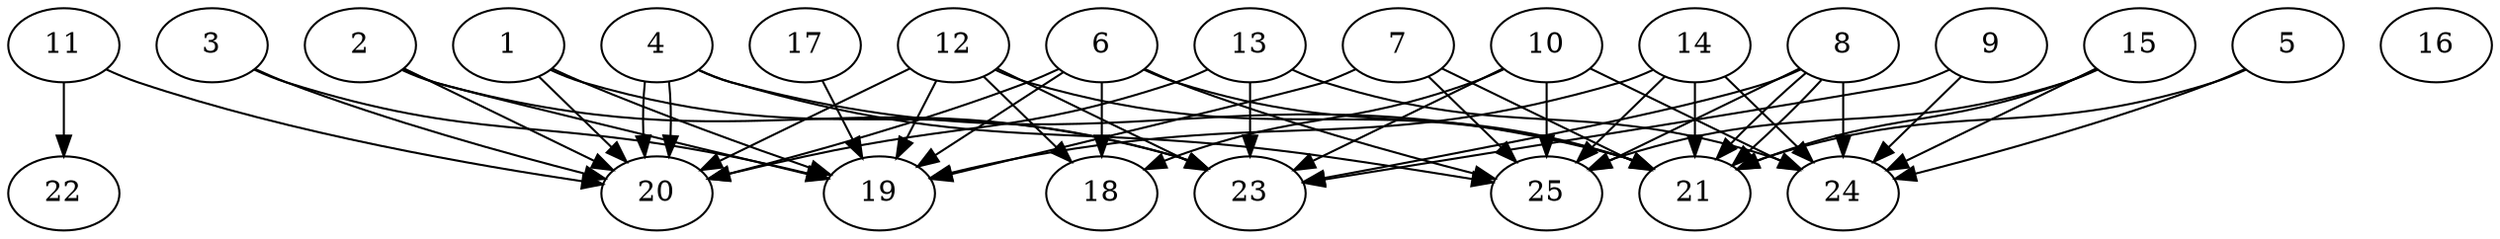 // DAG automatically generated by daggen at Thu Oct  3 14:00:40 2019
// ./daggen --dot -n 25 --ccr 0.4 --fat 0.9 --regular 0.9 --density 0.6 --mindata 5242880 --maxdata 52428800 
digraph G {
  1 [size="45365760", alpha="0.18", expect_size="18146304"] 
  1 -> 19 [size ="18146304"]
  1 -> 20 [size ="18146304"]
  1 -> 23 [size ="18146304"]
  2 [size="52008960", alpha="0.15", expect_size="20803584"] 
  2 -> 19 [size ="20803584"]
  2 -> 20 [size ="20803584"]
  2 -> 23 [size ="20803584"]
  3 [size="60733440", alpha="0.07", expect_size="24293376"] 
  3 -> 19 [size ="24293376"]
  3 -> 20 [size ="24293376"]
  4 [size="112020480", alpha="0.17", expect_size="44808192"] 
  4 -> 20 [size ="44808192"]
  4 -> 20 [size ="44808192"]
  4 -> 21 [size ="44808192"]
  4 -> 25 [size ="44808192"]
  5 [size="50885120", alpha="0.04", expect_size="20354048"] 
  5 -> 21 [size ="20354048"]
  5 -> 24 [size ="20354048"]
  6 [size="28897280", alpha="0.01", expect_size="11558912"] 
  6 -> 18 [size ="11558912"]
  6 -> 19 [size ="11558912"]
  6 -> 20 [size ="11558912"]
  6 -> 21 [size ="11558912"]
  6 -> 25 [size ="11558912"]
  7 [size="21893120", alpha="0.07", expect_size="8757248"] 
  7 -> 19 [size ="8757248"]
  7 -> 21 [size ="8757248"]
  7 -> 25 [size ="8757248"]
  8 [size="67991040", alpha="0.12", expect_size="27196416"] 
  8 -> 21 [size ="27196416"]
  8 -> 21 [size ="27196416"]
  8 -> 23 [size ="27196416"]
  8 -> 24 [size ="27196416"]
  8 -> 25 [size ="27196416"]
  9 [size="82644480", alpha="0.12", expect_size="33057792"] 
  9 -> 23 [size ="33057792"]
  9 -> 24 [size ="33057792"]
  10 [size="129187840", alpha="0.17", expect_size="51675136"] 
  10 -> 18 [size ="51675136"]
  10 -> 23 [size ="51675136"]
  10 -> 24 [size ="51675136"]
  10 -> 25 [size ="51675136"]
  11 [size="120192000", alpha="0.01", expect_size="48076800"] 
  11 -> 20 [size ="48076800"]
  11 -> 22 [size ="48076800"]
  12 [size="109301760", alpha="0.03", expect_size="43720704"] 
  12 -> 18 [size ="43720704"]
  12 -> 19 [size ="43720704"]
  12 -> 20 [size ="43720704"]
  12 -> 21 [size ="43720704"]
  12 -> 23 [size ="43720704"]
  13 [size="78220800", alpha="0.15", expect_size="31288320"] 
  13 -> 20 [size ="31288320"]
  13 -> 23 [size ="31288320"]
  13 -> 24 [size ="31288320"]
  14 [size="117573120", alpha="0.05", expect_size="47029248"] 
  14 -> 19 [size ="47029248"]
  14 -> 21 [size ="47029248"]
  14 -> 24 [size ="47029248"]
  14 -> 25 [size ="47029248"]
  15 [size="97274880", alpha="0.03", expect_size="38909952"] 
  15 -> 21 [size ="38909952"]
  15 -> 24 [size ="38909952"]
  15 -> 25 [size ="38909952"]
  16 [size="121774080", alpha="0.10", expect_size="48709632"] 
  17 [size="129131520", alpha="0.16", expect_size="51652608"] 
  17 -> 19 [size ="51652608"]
  18 [size="53043200", alpha="0.12", expect_size="21217280"] 
  19 [size="125678080", alpha="0.16", expect_size="50271232"] 
  20 [size="81111040", alpha="0.17", expect_size="32444416"] 
  21 [size="65397760", alpha="0.03", expect_size="26159104"] 
  22 [size="68421120", alpha="0.16", expect_size="27368448"] 
  23 [size="89006080", alpha="0.17", expect_size="35602432"] 
  24 [size="62443520", alpha="0.14", expect_size="24977408"] 
  25 [size="94220800", alpha="0.18", expect_size="37688320"] 
}
